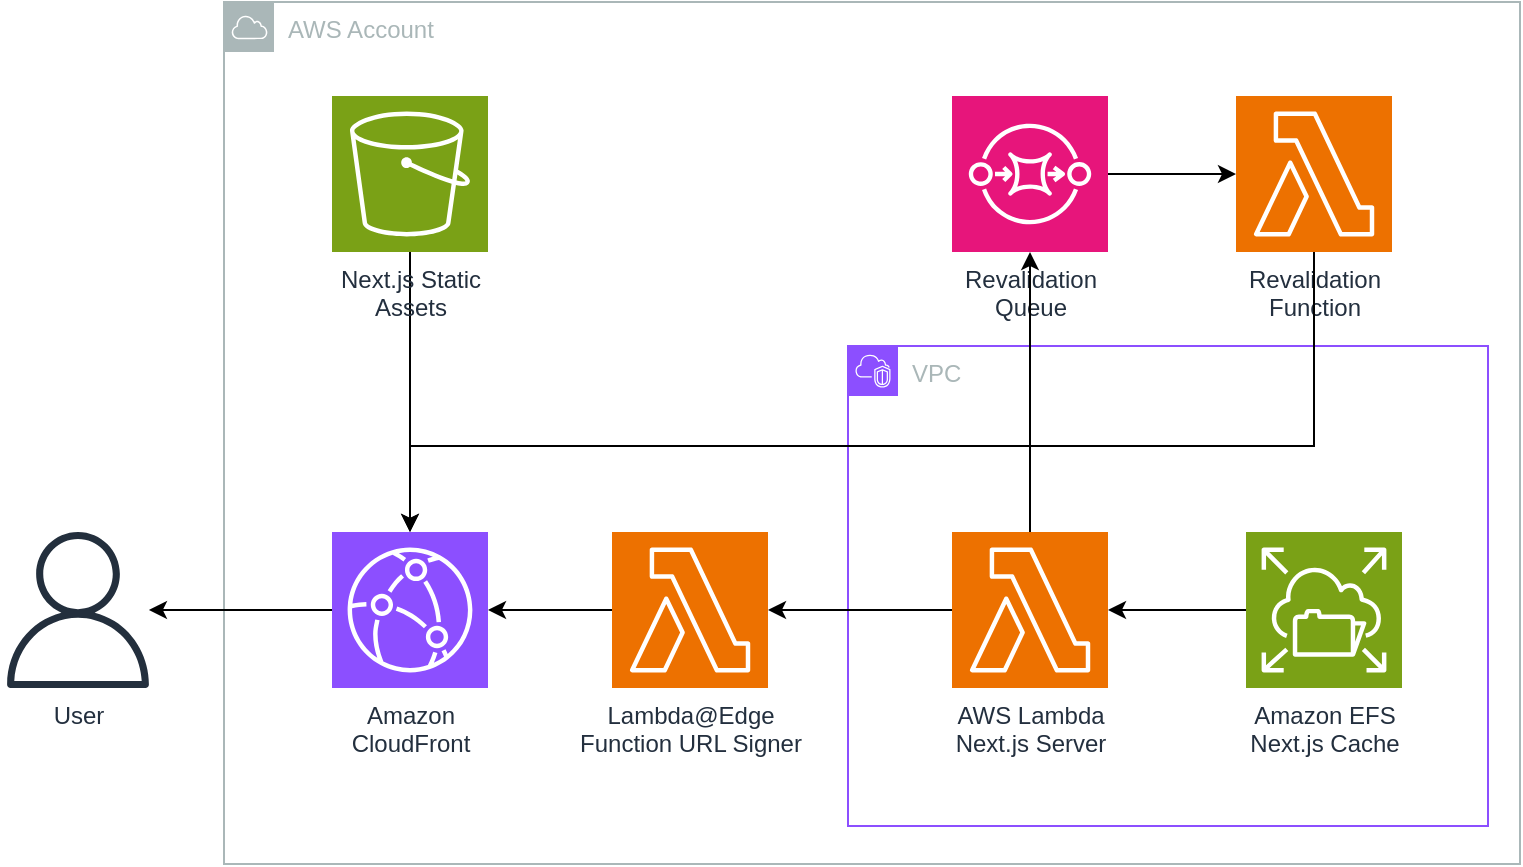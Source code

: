 <mxfile version="24.6.4" type="device" pages="3">
  <diagram name="NextjsGlobalFunctions" id="VdQA3LVE7DweftUdzD3P">
    <mxGraphModel dx="1706" dy="2033" grid="0" gridSize="10" guides="1" tooltips="1" connect="1" arrows="1" fold="1" page="0" pageScale="1" pageWidth="850" pageHeight="1100" math="0" shadow="0">
      <root>
        <mxCell id="0" />
        <mxCell id="1" parent="0" />
        <mxCell id="CHCdaxanAGJLWUuyY2if-20" value="AWS Account" style="sketch=0;outlineConnect=0;gradientColor=none;html=1;whiteSpace=wrap;fontSize=12;fontStyle=0;shape=mxgraph.aws4.group;grIcon=mxgraph.aws4.group_aws_cloud;strokeColor=#AAB7B8;fillColor=none;verticalAlign=top;align=left;spacingLeft=30;fontColor=#AAB7B8;dashed=0;" parent="1" vertex="1">
          <mxGeometry x="-50" y="-1131" width="648" height="431" as="geometry" />
        </mxCell>
        <mxCell id="CHCdaxanAGJLWUuyY2if-23" value="VPC" style="points=[[0,0],[0.25,0],[0.5,0],[0.75,0],[1,0],[1,0.25],[1,0.5],[1,0.75],[1,1],[0.75,1],[0.5,1],[0.25,1],[0,1],[0,0.75],[0,0.5],[0,0.25]];outlineConnect=0;gradientColor=none;html=1;whiteSpace=wrap;fontSize=12;fontStyle=0;container=1;pointerEvents=0;collapsible=0;recursiveResize=0;shape=mxgraph.aws4.group;grIcon=mxgraph.aws4.group_vpc2;strokeColor=#8C4FFF;fillColor=none;verticalAlign=top;align=left;spacingLeft=30;fontColor=#AAB7B8;dashed=0;" parent="1" vertex="1">
          <mxGeometry x="262" y="-959" width="320" height="240" as="geometry" />
        </mxCell>
        <mxCell id="CHCdaxanAGJLWUuyY2if-37" style="edgeStyle=orthogonalEdgeStyle;rounded=0;orthogonalLoop=1;jettySize=auto;html=1;" parent="CHCdaxanAGJLWUuyY2if-23" source="CHCdaxanAGJLWUuyY2if-28" target="CHCdaxanAGJLWUuyY2if-36" edge="1">
          <mxGeometry relative="1" as="geometry" />
        </mxCell>
        <mxCell id="CHCdaxanAGJLWUuyY2if-28" value="Amazon EFS&lt;br&gt;Next.js Cache" style="sketch=0;points=[[0,0,0],[0.25,0,0],[0.5,0,0],[0.75,0,0],[1,0,0],[0,1,0],[0.25,1,0],[0.5,1,0],[0.75,1,0],[1,1,0],[0,0.25,0],[0,0.5,0],[0,0.75,0],[1,0.25,0],[1,0.5,0],[1,0.75,0]];outlineConnect=0;fontColor=#232F3E;fillColor=#7AA116;strokeColor=#ffffff;dashed=0;verticalLabelPosition=bottom;verticalAlign=top;align=center;html=1;fontSize=12;fontStyle=0;aspect=fixed;shape=mxgraph.aws4.resourceIcon;resIcon=mxgraph.aws4.elastic_file_system;" parent="CHCdaxanAGJLWUuyY2if-23" vertex="1">
          <mxGeometry x="199" y="93" width="78" height="78" as="geometry" />
        </mxCell>
        <mxCell id="CHCdaxanAGJLWUuyY2if-36" value="AWS Lambda&lt;div&gt;Next.js Server&lt;/div&gt;" style="sketch=0;points=[[0,0,0],[0.25,0,0],[0.5,0,0],[0.75,0,0],[1,0,0],[0,1,0],[0.25,1,0],[0.5,1,0],[0.75,1,0],[1,1,0],[0,0.25,0],[0,0.5,0],[0,0.75,0],[1,0.25,0],[1,0.5,0],[1,0.75,0]];outlineConnect=0;fontColor=#232F3E;fillColor=#ED7100;strokeColor=#ffffff;dashed=0;verticalLabelPosition=bottom;verticalAlign=top;align=center;html=1;fontSize=12;fontStyle=0;aspect=fixed;shape=mxgraph.aws4.resourceIcon;resIcon=mxgraph.aws4.lambda;" parent="CHCdaxanAGJLWUuyY2if-23" vertex="1">
          <mxGeometry x="52" y="93" width="78" height="78" as="geometry" />
        </mxCell>
        <mxCell id="CHCdaxanAGJLWUuyY2if-29" value="User" style="sketch=0;outlineConnect=0;fontColor=#232F3E;gradientColor=none;fillColor=#232F3D;strokeColor=none;dashed=0;verticalLabelPosition=bottom;verticalAlign=top;align=center;html=1;fontSize=12;fontStyle=0;aspect=fixed;pointerEvents=1;shape=mxgraph.aws4.user;" parent="1" vertex="1">
          <mxGeometry x="-162" y="-866" width="78" height="78" as="geometry" />
        </mxCell>
        <mxCell id="CHCdaxanAGJLWUuyY2if-30" style="edgeStyle=orthogonalEdgeStyle;rounded=0;orthogonalLoop=1;jettySize=auto;html=1;" parent="1" source="CHCdaxanAGJLWUuyY2if-31" target="CHCdaxanAGJLWUuyY2if-33" edge="1">
          <mxGeometry relative="1" as="geometry" />
        </mxCell>
        <mxCell id="CHCdaxanAGJLWUuyY2if-31" value="Next.js Static&lt;div&gt;Assets&lt;/div&gt;" style="sketch=0;points=[[0,0,0],[0.25,0,0],[0.5,0,0],[0.75,0,0],[1,0,0],[0,1,0],[0.25,1,0],[0.5,1,0],[0.75,1,0],[1,1,0],[0,0.25,0],[0,0.5,0],[0,0.75,0],[1,0.25,0],[1,0.5,0],[1,0.75,0]];outlineConnect=0;fontColor=#232F3E;fillColor=#7AA116;strokeColor=#ffffff;dashed=0;verticalLabelPosition=bottom;verticalAlign=top;align=center;html=1;fontSize=12;fontStyle=0;aspect=fixed;shape=mxgraph.aws4.resourceIcon;resIcon=mxgraph.aws4.s3;" parent="1" vertex="1">
          <mxGeometry x="4" y="-1084" width="78" height="78" as="geometry" />
        </mxCell>
        <mxCell id="CHCdaxanAGJLWUuyY2if-32" style="edgeStyle=orthogonalEdgeStyle;rounded=0;orthogonalLoop=1;jettySize=auto;html=1;" parent="1" source="CHCdaxanAGJLWUuyY2if-33" target="CHCdaxanAGJLWUuyY2if-29" edge="1">
          <mxGeometry relative="1" as="geometry" />
        </mxCell>
        <mxCell id="CHCdaxanAGJLWUuyY2if-33" value="Amazon&lt;div&gt;CloudFront&lt;/div&gt;" style="sketch=0;points=[[0,0,0],[0.25,0,0],[0.5,0,0],[0.75,0,0],[1,0,0],[0,1,0],[0.25,1,0],[0.5,1,0],[0.75,1,0],[1,1,0],[0,0.25,0],[0,0.5,0],[0,0.75,0],[1,0.25,0],[1,0.5,0],[1,0.75,0]];outlineConnect=0;fontColor=#232F3E;fillColor=#8C4FFF;strokeColor=#ffffff;dashed=0;verticalLabelPosition=bottom;verticalAlign=top;align=center;html=1;fontSize=12;fontStyle=0;aspect=fixed;shape=mxgraph.aws4.resourceIcon;resIcon=mxgraph.aws4.cloudfront;" parent="1" vertex="1">
          <mxGeometry x="4" y="-866" width="78" height="78" as="geometry" />
        </mxCell>
        <mxCell id="3PakDuy6oaCmuudp73PV-3" style="edgeStyle=orthogonalEdgeStyle;rounded=0;orthogonalLoop=1;jettySize=auto;html=1;" parent="1" source="3PakDuy6oaCmuudp73PV-1" target="3PakDuy6oaCmuudp73PV-2" edge="1">
          <mxGeometry relative="1" as="geometry" />
        </mxCell>
        <mxCell id="3PakDuy6oaCmuudp73PV-1" value="Revalidation&lt;div&gt;Queue&lt;/div&gt;" style="sketch=0;points=[[0,0,0],[0.25,0,0],[0.5,0,0],[0.75,0,0],[1,0,0],[0,1,0],[0.25,1,0],[0.5,1,0],[0.75,1,0],[1,1,0],[0,0.25,0],[0,0.5,0],[0,0.75,0],[1,0.25,0],[1,0.5,0],[1,0.75,0]];outlineConnect=0;fontColor=#232F3E;fillColor=#E7157B;strokeColor=#ffffff;dashed=0;verticalLabelPosition=bottom;verticalAlign=top;align=center;html=1;fontSize=12;fontStyle=0;aspect=fixed;shape=mxgraph.aws4.resourceIcon;resIcon=mxgraph.aws4.sqs;" parent="1" vertex="1">
          <mxGeometry x="314" y="-1084" width="78" height="78" as="geometry" />
        </mxCell>
        <mxCell id="3PakDuy6oaCmuudp73PV-2" value="Revalidation&lt;div&gt;Function&lt;/div&gt;" style="sketch=0;points=[[0,0,0],[0.25,0,0],[0.5,0,0],[0.75,0,0],[1,0,0],[0,1,0],[0.25,1,0],[0.5,1,0],[0.75,1,0],[1,1,0],[0,0.25,0],[0,0.5,0],[0,0.75,0],[1,0.25,0],[1,0.5,0],[1,0.75,0]];outlineConnect=0;fontColor=#232F3E;fillColor=#ED7100;strokeColor=#ffffff;dashed=0;verticalLabelPosition=bottom;verticalAlign=top;align=center;html=1;fontSize=12;fontStyle=0;aspect=fixed;shape=mxgraph.aws4.resourceIcon;resIcon=mxgraph.aws4.lambda;" parent="1" vertex="1">
          <mxGeometry x="456" y="-1084" width="78" height="78" as="geometry" />
        </mxCell>
        <mxCell id="3PakDuy6oaCmuudp73PV-4" style="edgeStyle=orthogonalEdgeStyle;rounded=0;orthogonalLoop=1;jettySize=auto;html=1;entryX=0.5;entryY=1;entryDx=0;entryDy=0;entryPerimeter=0;" parent="1" source="CHCdaxanAGJLWUuyY2if-36" target="3PakDuy6oaCmuudp73PV-1" edge="1">
          <mxGeometry relative="1" as="geometry" />
        </mxCell>
        <mxCell id="5jFSdina0rUyl2Mg5fbX-3" value="" style="edgeStyle=orthogonalEdgeStyle;rounded=0;orthogonalLoop=1;jettySize=auto;html=1;" edge="1" parent="1" source="5jFSdina0rUyl2Mg5fbX-1" target="CHCdaxanAGJLWUuyY2if-33">
          <mxGeometry relative="1" as="geometry" />
        </mxCell>
        <mxCell id="5jFSdina0rUyl2Mg5fbX-1" value="Lambda@Edge&lt;div&gt;Function URL Signer&lt;/div&gt;" style="sketch=0;points=[[0,0,0],[0.25,0,0],[0.5,0,0],[0.75,0,0],[1,0,0],[0,1,0],[0.25,1,0],[0.5,1,0],[0.75,1,0],[1,1,0],[0,0.25,0],[0,0.5,0],[0,0.75,0],[1,0.25,0],[1,0.5,0],[1,0.75,0]];outlineConnect=0;fontColor=#232F3E;fillColor=#ED7100;strokeColor=#ffffff;dashed=0;verticalLabelPosition=bottom;verticalAlign=top;align=center;html=1;fontSize=12;fontStyle=0;aspect=fixed;shape=mxgraph.aws4.resourceIcon;resIcon=mxgraph.aws4.lambda;" vertex="1" parent="1">
          <mxGeometry x="144" y="-866" width="78" height="78" as="geometry" />
        </mxCell>
        <mxCell id="5jFSdina0rUyl2Mg5fbX-2" style="edgeStyle=orthogonalEdgeStyle;rounded=0;orthogonalLoop=1;jettySize=auto;html=1;entryX=1;entryY=0.5;entryDx=0;entryDy=0;entryPerimeter=0;" edge="1" parent="1" source="CHCdaxanAGJLWUuyY2if-36" target="5jFSdina0rUyl2Mg5fbX-1">
          <mxGeometry relative="1" as="geometry" />
        </mxCell>
        <mxCell id="fRqXjGcpCBI0vAVTTnFA-1" style="edgeStyle=orthogonalEdgeStyle;rounded=0;orthogonalLoop=1;jettySize=auto;html=1;entryX=0.5;entryY=0;entryDx=0;entryDy=0;entryPerimeter=0;" edge="1" parent="1" source="3PakDuy6oaCmuudp73PV-2" target="CHCdaxanAGJLWUuyY2if-33">
          <mxGeometry relative="1" as="geometry">
            <Array as="points">
              <mxPoint x="495" y="-909" />
              <mxPoint x="43" y="-909" />
            </Array>
          </mxGeometry>
        </mxCell>
      </root>
    </mxGraphModel>
  </diagram>
  <diagram name="NextjsGlobalContainers" id="ILap_0SL7RCKmGOs0Yme">
    <mxGraphModel dx="1706" dy="1633" grid="0" gridSize="10" guides="1" tooltips="1" connect="1" arrows="1" fold="1" page="0" pageScale="1" pageWidth="850" pageHeight="1100" math="0" shadow="0">
      <root>
        <mxCell id="7UdSrgGfk-083ZtRJQ8L-0" />
        <mxCell id="7UdSrgGfk-083ZtRJQ8L-1" parent="7UdSrgGfk-083ZtRJQ8L-0" />
        <mxCell id="7UdSrgGfk-083ZtRJQ8L-15" value="AWS Account" style="sketch=0;outlineConnect=0;gradientColor=none;html=1;whiteSpace=wrap;fontSize=12;fontStyle=0;shape=mxgraph.aws4.group;grIcon=mxgraph.aws4.group_aws_cloud;strokeColor=#AAB7B8;fillColor=none;verticalAlign=top;align=left;spacingLeft=30;fontColor=#AAB7B8;dashed=0;" parent="7UdSrgGfk-083ZtRJQ8L-1" vertex="1">
          <mxGeometry x="-50" y="-591" width="709" height="431" as="geometry" />
        </mxCell>
        <mxCell id="7UdSrgGfk-083ZtRJQ8L-16" value="Private subnet" style="points=[[0,0],[0.25,0],[0.5,0],[0.75,0],[1,0],[1,0.25],[1,0.5],[1,0.75],[1,1],[0.75,1],[0.5,1],[0.25,1],[0,1],[0,0.75],[0,0.5],[0,0.25]];outlineConnect=0;gradientColor=none;html=1;whiteSpace=wrap;fontSize=12;fontStyle=0;container=1;pointerEvents=0;collapsible=0;recursiveResize=0;shape=mxgraph.aws4.group;grIcon=mxgraph.aws4.group_security_group;grStroke=0;strokeColor=#00A4A6;fillColor=#E6F6F7;verticalAlign=top;align=left;spacingLeft=30;fontColor=#147EBA;dashed=0;" parent="7UdSrgGfk-083ZtRJQ8L-1" vertex="1">
          <mxGeometry x="314" y="-385" width="312" height="186" as="geometry" />
        </mxCell>
        <mxCell id="7UdSrgGfk-083ZtRJQ8L-17" value="Public subnet" style="points=[[0,0],[0.25,0],[0.5,0],[0.75,0],[1,0],[1,0.25],[1,0.5],[1,0.75],[1,1],[0.75,1],[0.5,1],[0.25,1],[0,1],[0,0.75],[0,0.5],[0,0.25]];outlineConnect=0;gradientColor=none;html=1;whiteSpace=wrap;fontSize=12;fontStyle=0;container=1;pointerEvents=0;collapsible=0;recursiveResize=0;shape=mxgraph.aws4.group;grIcon=mxgraph.aws4.group_security_group;grStroke=0;strokeColor=#7AA116;fillColor=#F2F6E8;verticalAlign=top;align=left;spacingLeft=30;fontColor=#248814;dashed=0;" parent="7UdSrgGfk-083ZtRJQ8L-1" vertex="1">
          <mxGeometry x="145" y="-385" width="164" height="185" as="geometry" />
        </mxCell>
        <mxCell id="7UdSrgGfk-083ZtRJQ8L-18" value="VPC" style="points=[[0,0],[0.25,0],[0.5,0],[0.75,0],[1,0],[1,0.25],[1,0.5],[1,0.75],[1,1],[0.75,1],[0.5,1],[0.25,1],[0,1],[0,0.75],[0,0.5],[0,0.25]];outlineConnect=0;gradientColor=none;html=1;whiteSpace=wrap;fontSize=12;fontStyle=0;container=1;pointerEvents=0;collapsible=0;recursiveResize=0;shape=mxgraph.aws4.group;grIcon=mxgraph.aws4.group_vpc2;strokeColor=#8C4FFF;fillColor=none;verticalAlign=top;align=left;spacingLeft=30;fontColor=#AAB7B8;dashed=0;" parent="7UdSrgGfk-083ZtRJQ8L-1" vertex="1">
          <mxGeometry x="132" y="-419" width="503" height="240" as="geometry" />
        </mxCell>
        <mxCell id="7UdSrgGfk-083ZtRJQ8L-19" style="edgeStyle=orthogonalEdgeStyle;rounded=0;orthogonalLoop=1;jettySize=auto;html=1;" parent="7UdSrgGfk-083ZtRJQ8L-18" source="7UdSrgGfk-083ZtRJQ8L-20" target="7UdSrgGfk-083ZtRJQ8L-21" edge="1">
          <mxGeometry relative="1" as="geometry" />
        </mxCell>
        <mxCell id="7UdSrgGfk-083ZtRJQ8L-20" value="AWS Fargate&lt;br&gt;Next.js Server" style="sketch=0;points=[[0,0,0],[0.25,0,0],[0.5,0,0],[0.75,0,0],[1,0,0],[0,1,0],[0.25,1,0],[0.5,1,0],[0.75,1,0],[1,1,0],[0,0.25,0],[0,0.5,0],[0,0.75,0],[1,0.25,0],[1,0.5,0],[1,0.75,0]];outlineConnect=0;fontColor=#232F3E;fillColor=#ED7100;strokeColor=#ffffff;dashed=0;verticalLabelPosition=bottom;verticalAlign=top;align=center;html=1;fontSize=12;fontStyle=0;aspect=fixed;shape=mxgraph.aws4.resourceIcon;resIcon=mxgraph.aws4.fargate;" parent="7UdSrgGfk-083ZtRJQ8L-18" vertex="1">
          <mxGeometry x="230" y="93" width="78" height="78" as="geometry" />
        </mxCell>
        <mxCell id="7UdSrgGfk-083ZtRJQ8L-21" value="Application Load&lt;div&gt;Balancer&lt;/div&gt;" style="sketch=0;outlineConnect=0;fontColor=#232F3E;gradientColor=none;fillColor=#8C4FFF;strokeColor=none;dashed=0;verticalLabelPosition=bottom;verticalAlign=top;align=center;html=1;fontSize=12;fontStyle=0;aspect=fixed;pointerEvents=1;shape=mxgraph.aws4.application_load_balancer;" parent="7UdSrgGfk-083ZtRJQ8L-18" vertex="1">
          <mxGeometry x="51" y="93" width="78" height="78" as="geometry" />
        </mxCell>
        <mxCell id="7UdSrgGfk-083ZtRJQ8L-22" style="edgeStyle=orthogonalEdgeStyle;rounded=0;orthogonalLoop=1;jettySize=auto;html=1;" parent="7UdSrgGfk-083ZtRJQ8L-18" source="7UdSrgGfk-083ZtRJQ8L-23" target="7UdSrgGfk-083ZtRJQ8L-20" edge="1">
          <mxGeometry relative="1" as="geometry" />
        </mxCell>
        <mxCell id="7UdSrgGfk-083ZtRJQ8L-23" value="Amazon EFS&lt;br&gt;Next.js Cache" style="sketch=0;points=[[0,0,0],[0.25,0,0],[0.5,0,0],[0.75,0,0],[1,0,0],[0,1,0],[0.25,1,0],[0.5,1,0],[0.75,1,0],[1,1,0],[0,0.25,0],[0,0.5,0],[0,0.75,0],[1,0.25,0],[1,0.5,0],[1,0.75,0]];outlineConnect=0;fontColor=#232F3E;fillColor=#7AA116;strokeColor=#ffffff;dashed=0;verticalLabelPosition=bottom;verticalAlign=top;align=center;html=1;fontSize=12;fontStyle=0;aspect=fixed;shape=mxgraph.aws4.resourceIcon;resIcon=mxgraph.aws4.elastic_file_system;" parent="7UdSrgGfk-083ZtRJQ8L-18" vertex="1">
          <mxGeometry x="379" y="93" width="78" height="78" as="geometry" />
        </mxCell>
        <mxCell id="7UdSrgGfk-083ZtRJQ8L-24" value="User" style="sketch=0;outlineConnect=0;fontColor=#232F3E;gradientColor=none;fillColor=#232F3D;strokeColor=none;dashed=0;verticalLabelPosition=bottom;verticalAlign=top;align=center;html=1;fontSize=12;fontStyle=0;aspect=fixed;pointerEvents=1;shape=mxgraph.aws4.user;" parent="7UdSrgGfk-083ZtRJQ8L-1" vertex="1">
          <mxGeometry x="-162" y="-326" width="78" height="78" as="geometry" />
        </mxCell>
        <mxCell id="7UdSrgGfk-083ZtRJQ8L-25" style="edgeStyle=orthogonalEdgeStyle;rounded=0;orthogonalLoop=1;jettySize=auto;html=1;" parent="7UdSrgGfk-083ZtRJQ8L-1" source="7UdSrgGfk-083ZtRJQ8L-26" target="7UdSrgGfk-083ZtRJQ8L-28" edge="1">
          <mxGeometry relative="1" as="geometry" />
        </mxCell>
        <mxCell id="7UdSrgGfk-083ZtRJQ8L-26" value="Next.js Static&lt;div&gt;Assets&lt;/div&gt;" style="sketch=0;points=[[0,0,0],[0.25,0,0],[0.5,0,0],[0.75,0,0],[1,0,0],[0,1,0],[0.25,1,0],[0.5,1,0],[0.75,1,0],[1,1,0],[0,0.25,0],[0,0.5,0],[0,0.75,0],[1,0.25,0],[1,0.5,0],[1,0.75,0]];outlineConnect=0;fontColor=#232F3E;fillColor=#7AA116;strokeColor=#ffffff;dashed=0;verticalLabelPosition=bottom;verticalAlign=top;align=center;html=1;fontSize=12;fontStyle=0;aspect=fixed;shape=mxgraph.aws4.resourceIcon;resIcon=mxgraph.aws4.s3;" parent="7UdSrgGfk-083ZtRJQ8L-1" vertex="1">
          <mxGeometry x="4" y="-544" width="78" height="78" as="geometry" />
        </mxCell>
        <mxCell id="7UdSrgGfk-083ZtRJQ8L-27" style="edgeStyle=orthogonalEdgeStyle;rounded=0;orthogonalLoop=1;jettySize=auto;html=1;" parent="7UdSrgGfk-083ZtRJQ8L-1" source="7UdSrgGfk-083ZtRJQ8L-28" target="7UdSrgGfk-083ZtRJQ8L-24" edge="1">
          <mxGeometry relative="1" as="geometry" />
        </mxCell>
        <mxCell id="7UdSrgGfk-083ZtRJQ8L-28" value="Amazon&lt;div&gt;CloudFront&lt;/div&gt;" style="sketch=0;points=[[0,0,0],[0.25,0,0],[0.5,0,0],[0.75,0,0],[1,0,0],[0,1,0],[0.25,1,0],[0.5,1,0],[0.75,1,0],[1,1,0],[0,0.25,0],[0,0.5,0],[0,0.75,0],[1,0.25,0],[1,0.5,0],[1,0.75,0]];outlineConnect=0;fontColor=#232F3E;fillColor=#8C4FFF;strokeColor=#ffffff;dashed=0;verticalLabelPosition=bottom;verticalAlign=top;align=center;html=1;fontSize=12;fontStyle=0;aspect=fixed;shape=mxgraph.aws4.resourceIcon;resIcon=mxgraph.aws4.cloudfront;" parent="7UdSrgGfk-083ZtRJQ8L-1" vertex="1">
          <mxGeometry x="4" y="-326" width="78" height="78" as="geometry" />
        </mxCell>
        <mxCell id="7UdSrgGfk-083ZtRJQ8L-29" style="edgeStyle=orthogonalEdgeStyle;rounded=0;orthogonalLoop=1;jettySize=auto;html=1;" parent="7UdSrgGfk-083ZtRJQ8L-1" source="7UdSrgGfk-083ZtRJQ8L-21" target="7UdSrgGfk-083ZtRJQ8L-28" edge="1">
          <mxGeometry relative="1" as="geometry" />
        </mxCell>
      </root>
    </mxGraphModel>
  </diagram>
  <diagram name="NextjsRegionalContainers" id="qMukrG_LbAf3OZY481iW">
    <mxGraphModel dx="1706" dy="833" grid="0" gridSize="10" guides="1" tooltips="1" connect="1" arrows="1" fold="1" page="0" pageScale="1" pageWidth="850" pageHeight="1100" math="0" shadow="0">
      <root>
        <mxCell id="ZM6Z_FSj9kd4RMqbAZD0-0" />
        <mxCell id="ZM6Z_FSj9kd4RMqbAZD0-1" parent="ZM6Z_FSj9kd4RMqbAZD0-0" />
        <mxCell id="ZM6Z_FSj9kd4RMqbAZD0-2" value="AWS Account" style="sketch=0;outlineConnect=0;gradientColor=none;html=1;whiteSpace=wrap;fontSize=12;fontStyle=0;shape=mxgraph.aws4.group;grIcon=mxgraph.aws4.group_aws_cloud;strokeColor=#AAB7B8;fillColor=none;verticalAlign=top;align=left;spacingLeft=30;fontColor=#AAB7B8;dashed=0;" parent="ZM6Z_FSj9kd4RMqbAZD0-1" vertex="1">
          <mxGeometry x="-43" y="86" width="540" height="294" as="geometry" />
        </mxCell>
        <mxCell id="ZM6Z_FSj9kd4RMqbAZD0-3" value="Private subnet" style="points=[[0,0],[0.25,0],[0.5,0],[0.75,0],[1,0],[1,0.25],[1,0.5],[1,0.75],[1,1],[0.75,1],[0.5,1],[0.25,1],[0,1],[0,0.75],[0,0.5],[0,0.25]];outlineConnect=0;gradientColor=none;html=1;whiteSpace=wrap;fontSize=12;fontStyle=0;container=1;pointerEvents=0;collapsible=0;recursiveResize=0;shape=mxgraph.aws4.group;grIcon=mxgraph.aws4.group_security_group;grStroke=0;strokeColor=#00A4A6;fillColor=#E6F6F7;verticalAlign=top;align=left;spacingLeft=30;fontColor=#147EBA;dashed=0;" parent="ZM6Z_FSj9kd4RMqbAZD0-1" vertex="1">
          <mxGeometry x="151" y="155" width="312" height="186" as="geometry" />
        </mxCell>
        <mxCell id="ZM6Z_FSj9kd4RMqbAZD0-4" value="Public subnet" style="points=[[0,0],[0.25,0],[0.5,0],[0.75,0],[1,0],[1,0.25],[1,0.5],[1,0.75],[1,1],[0.75,1],[0.5,1],[0.25,1],[0,1],[0,0.75],[0,0.5],[0,0.25]];outlineConnect=0;gradientColor=none;html=1;whiteSpace=wrap;fontSize=12;fontStyle=0;container=1;pointerEvents=0;collapsible=0;recursiveResize=0;shape=mxgraph.aws4.group;grIcon=mxgraph.aws4.group_security_group;grStroke=0;strokeColor=#7AA116;fillColor=#F2F6E8;verticalAlign=top;align=left;spacingLeft=30;fontColor=#248814;dashed=0;" parent="ZM6Z_FSj9kd4RMqbAZD0-1" vertex="1">
          <mxGeometry x="-18" y="155" width="164" height="185" as="geometry" />
        </mxCell>
        <mxCell id="ZM6Z_FSj9kd4RMqbAZD0-5" value="VPC" style="points=[[0,0],[0.25,0],[0.5,0],[0.75,0],[1,0],[1,0.25],[1,0.5],[1,0.75],[1,1],[0.75,1],[0.5,1],[0.25,1],[0,1],[0,0.75],[0,0.5],[0,0.25]];outlineConnect=0;gradientColor=none;html=1;whiteSpace=wrap;fontSize=12;fontStyle=0;container=1;pointerEvents=0;collapsible=0;recursiveResize=0;shape=mxgraph.aws4.group;grIcon=mxgraph.aws4.group_vpc2;strokeColor=#8C4FFF;fillColor=none;verticalAlign=top;align=left;spacingLeft=30;fontColor=#AAB7B8;dashed=0;" parent="ZM6Z_FSj9kd4RMqbAZD0-1" vertex="1">
          <mxGeometry x="-31" y="121" width="503" height="240" as="geometry" />
        </mxCell>
        <mxCell id="ZM6Z_FSj9kd4RMqbAZD0-6" style="edgeStyle=orthogonalEdgeStyle;rounded=0;orthogonalLoop=1;jettySize=auto;html=1;" parent="ZM6Z_FSj9kd4RMqbAZD0-5" source="ZM6Z_FSj9kd4RMqbAZD0-7" target="ZM6Z_FSj9kd4RMqbAZD0-8" edge="1">
          <mxGeometry relative="1" as="geometry" />
        </mxCell>
        <mxCell id="ZM6Z_FSj9kd4RMqbAZD0-7" value="AWS Fargate&lt;div&gt;Next.js Server&lt;/div&gt;" style="sketch=0;points=[[0,0,0],[0.25,0,0],[0.5,0,0],[0.75,0,0],[1,0,0],[0,1,0],[0.25,1,0],[0.5,1,0],[0.75,1,0],[1,1,0],[0,0.25,0],[0,0.5,0],[0,0.75,0],[1,0.25,0],[1,0.5,0],[1,0.75,0]];outlineConnect=0;fontColor=#232F3E;fillColor=#ED7100;strokeColor=#ffffff;dashed=0;verticalLabelPosition=bottom;verticalAlign=top;align=center;html=1;fontSize=12;fontStyle=0;aspect=fixed;shape=mxgraph.aws4.resourceIcon;resIcon=mxgraph.aws4.fargate;" parent="ZM6Z_FSj9kd4RMqbAZD0-5" vertex="1">
          <mxGeometry x="230" y="93" width="78" height="78" as="geometry" />
        </mxCell>
        <mxCell id="ZM6Z_FSj9kd4RMqbAZD0-8" value="Application Load&lt;div&gt;Balancer&lt;/div&gt;" style="sketch=0;outlineConnect=0;fontColor=#232F3E;gradientColor=none;fillColor=#8C4FFF;strokeColor=none;dashed=0;verticalLabelPosition=bottom;verticalAlign=top;align=center;html=1;fontSize=12;fontStyle=0;aspect=fixed;pointerEvents=1;shape=mxgraph.aws4.application_load_balancer;" parent="ZM6Z_FSj9kd4RMqbAZD0-5" vertex="1">
          <mxGeometry x="51" y="93" width="78" height="78" as="geometry" />
        </mxCell>
        <mxCell id="ZM6Z_FSj9kd4RMqbAZD0-9" style="edgeStyle=orthogonalEdgeStyle;rounded=0;orthogonalLoop=1;jettySize=auto;html=1;" parent="ZM6Z_FSj9kd4RMqbAZD0-5" source="ZM6Z_FSj9kd4RMqbAZD0-10" target="ZM6Z_FSj9kd4RMqbAZD0-7" edge="1">
          <mxGeometry relative="1" as="geometry" />
        </mxCell>
        <mxCell id="ZM6Z_FSj9kd4RMqbAZD0-10" value="Amazon EFS&lt;div&gt;Next.js Cache&lt;/div&gt;" style="sketch=0;points=[[0,0,0],[0.25,0,0],[0.5,0,0],[0.75,0,0],[1,0,0],[0,1,0],[0.25,1,0],[0.5,1,0],[0.75,1,0],[1,1,0],[0,0.25,0],[0,0.5,0],[0,0.75,0],[1,0.25,0],[1,0.5,0],[1,0.75,0]];outlineConnect=0;fontColor=#232F3E;fillColor=#7AA116;strokeColor=#ffffff;dashed=0;verticalLabelPosition=bottom;verticalAlign=top;align=center;html=1;fontSize=12;fontStyle=0;aspect=fixed;shape=mxgraph.aws4.resourceIcon;resIcon=mxgraph.aws4.elastic_file_system;" parent="ZM6Z_FSj9kd4RMqbAZD0-5" vertex="1">
          <mxGeometry x="379" y="93" width="78" height="78" as="geometry" />
        </mxCell>
        <mxCell id="ZM6Z_FSj9kd4RMqbAZD0-11" value="User" style="sketch=0;outlineConnect=0;fontColor=#232F3E;gradientColor=none;fillColor=#232F3D;strokeColor=none;dashed=0;verticalLabelPosition=bottom;verticalAlign=top;align=center;html=1;fontSize=12;fontStyle=0;aspect=fixed;pointerEvents=1;shape=mxgraph.aws4.user;" parent="ZM6Z_FSj9kd4RMqbAZD0-1" vertex="1">
          <mxGeometry x="-155" y="214" width="78" height="78" as="geometry" />
        </mxCell>
        <mxCell id="ZM6Z_FSj9kd4RMqbAZD0-14" style="edgeStyle=orthogonalEdgeStyle;rounded=0;orthogonalLoop=1;jettySize=auto;html=1;" parent="ZM6Z_FSj9kd4RMqbAZD0-1" source="ZM6Z_FSj9kd4RMqbAZD0-8" target="ZM6Z_FSj9kd4RMqbAZD0-11" edge="1">
          <mxGeometry relative="1" as="geometry" />
        </mxCell>
      </root>
    </mxGraphModel>
  </diagram>
</mxfile>